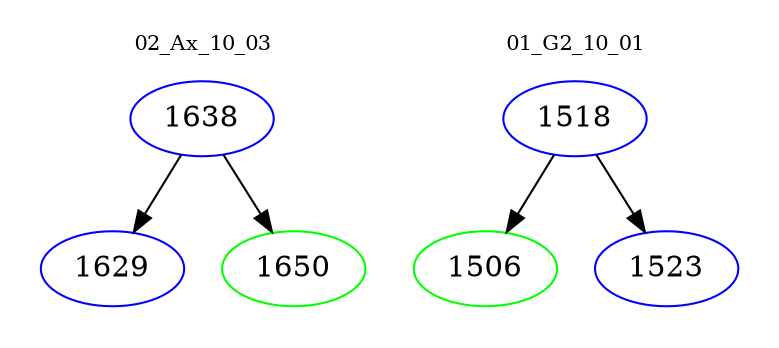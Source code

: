 digraph{
subgraph cluster_0 {
color = white
label = "02_Ax_10_03";
fontsize=10;
T0_1638 [label="1638", color="blue"]
T0_1638 -> T0_1629 [color="black"]
T0_1629 [label="1629", color="blue"]
T0_1638 -> T0_1650 [color="black"]
T0_1650 [label="1650", color="green"]
}
subgraph cluster_1 {
color = white
label = "01_G2_10_01";
fontsize=10;
T1_1518 [label="1518", color="blue"]
T1_1518 -> T1_1506 [color="black"]
T1_1506 [label="1506", color="green"]
T1_1518 -> T1_1523 [color="black"]
T1_1523 [label="1523", color="blue"]
}
}

